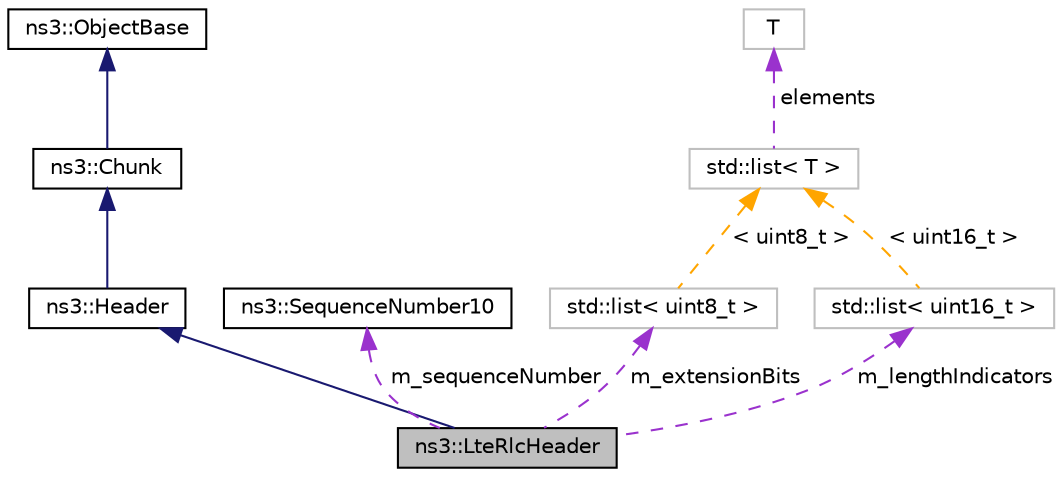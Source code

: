 digraph "ns3::LteRlcHeader"
{
 // LATEX_PDF_SIZE
  edge [fontname="Helvetica",fontsize="10",labelfontname="Helvetica",labelfontsize="10"];
  node [fontname="Helvetica",fontsize="10",shape=record];
  Node1 [label="ns3::LteRlcHeader",height=0.2,width=0.4,color="black", fillcolor="grey75", style="filled", fontcolor="black",tooltip="The packet header for the Radio Link Control (RLC) protocol packets."];
  Node2 -> Node1 [dir="back",color="midnightblue",fontsize="10",style="solid",fontname="Helvetica"];
  Node2 [label="ns3::Header",height=0.2,width=0.4,color="black", fillcolor="white", style="filled",URL="$classns3_1_1_header.html",tooltip="Protocol header serialization and deserialization."];
  Node3 -> Node2 [dir="back",color="midnightblue",fontsize="10",style="solid",fontname="Helvetica"];
  Node3 [label="ns3::Chunk",height=0.2,width=0.4,color="black", fillcolor="white", style="filled",URL="$classns3_1_1_chunk.html",tooltip="abstract base class for ns3::Header and ns3::Trailer"];
  Node4 -> Node3 [dir="back",color="midnightblue",fontsize="10",style="solid",fontname="Helvetica"];
  Node4 [label="ns3::ObjectBase",height=0.2,width=0.4,color="black", fillcolor="white", style="filled",URL="$classns3_1_1_object_base.html",tooltip="Anchor the ns-3 type and attribute system."];
  Node5 -> Node1 [dir="back",color="darkorchid3",fontsize="10",style="dashed",label=" m_sequenceNumber" ,fontname="Helvetica"];
  Node5 [label="ns3::SequenceNumber10",height=0.2,width=0.4,color="black", fillcolor="white", style="filled",URL="$classns3_1_1_sequence_number10.html",tooltip="SequenceNumber10 class."];
  Node6 -> Node1 [dir="back",color="darkorchid3",fontsize="10",style="dashed",label=" m_extensionBits" ,fontname="Helvetica"];
  Node6 [label="std::list\< uint8_t \>",height=0.2,width=0.4,color="grey75", fillcolor="white", style="filled",tooltip=" "];
  Node7 -> Node6 [dir="back",color="orange",fontsize="10",style="dashed",label=" \< uint8_t \>" ,fontname="Helvetica"];
  Node7 [label="std::list\< T \>",height=0.2,width=0.4,color="grey75", fillcolor="white", style="filled",tooltip=" "];
  Node8 -> Node7 [dir="back",color="darkorchid3",fontsize="10",style="dashed",label=" elements" ,fontname="Helvetica"];
  Node8 [label="T",height=0.2,width=0.4,color="grey75", fillcolor="white", style="filled",tooltip=" "];
  Node9 -> Node1 [dir="back",color="darkorchid3",fontsize="10",style="dashed",label=" m_lengthIndicators" ,fontname="Helvetica"];
  Node9 [label="std::list\< uint16_t \>",height=0.2,width=0.4,color="grey75", fillcolor="white", style="filled",tooltip=" "];
  Node7 -> Node9 [dir="back",color="orange",fontsize="10",style="dashed",label=" \< uint16_t \>" ,fontname="Helvetica"];
}
